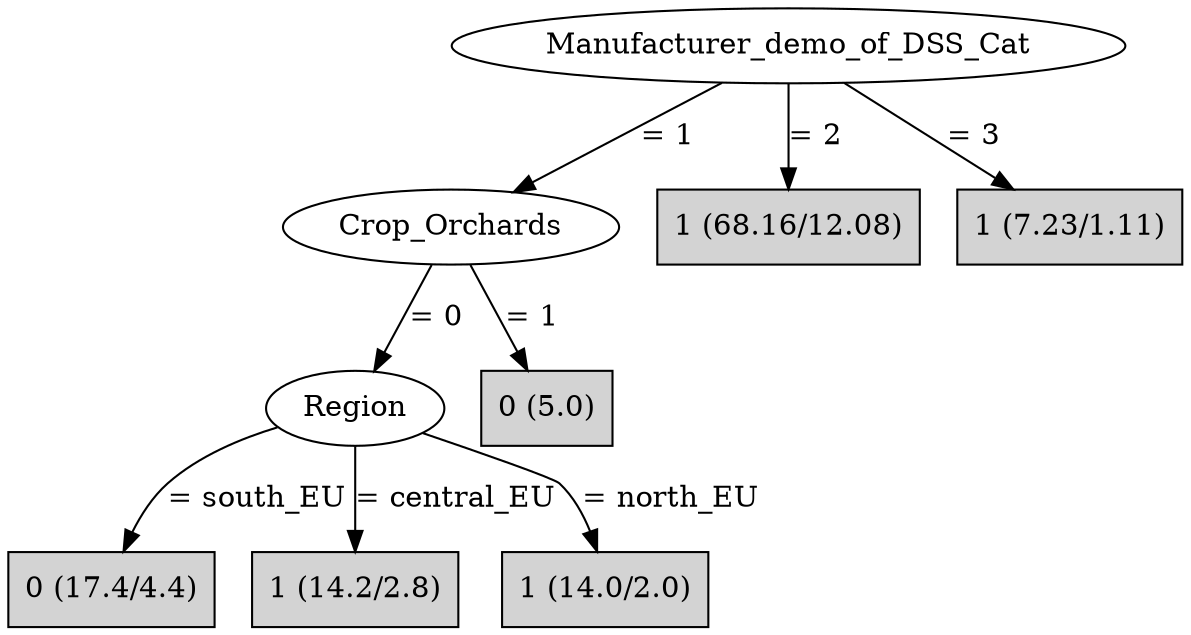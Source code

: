digraph J48Tree {
N0 [label="Manufacturer_demo_of_DSS_Cat" ]
N0->N1 [label="= 1"]
N1 [label="Crop_Orchards" ]
N1->N2 [label="= 0"]
N2 [label="Region" ]
N2->N3 [label="= south_EU"]
N3 [label="0 (17.4/4.4)" shape=box style=filled ]
N2->N4 [label="= central_EU"]
N4 [label="1 (14.2/2.8)" shape=box style=filled ]
N2->N5 [label="= north_EU"]
N5 [label="1 (14.0/2.0)" shape=box style=filled ]
N1->N6 [label="= 1"]
N6 [label="0 (5.0)" shape=box style=filled ]
N0->N7 [label="= 2"]
N7 [label="1 (68.16/12.08)" shape=box style=filled ]
N0->N8 [label="= 3"]
N8 [label="1 (7.23/1.11)" shape=box style=filled ]
}


